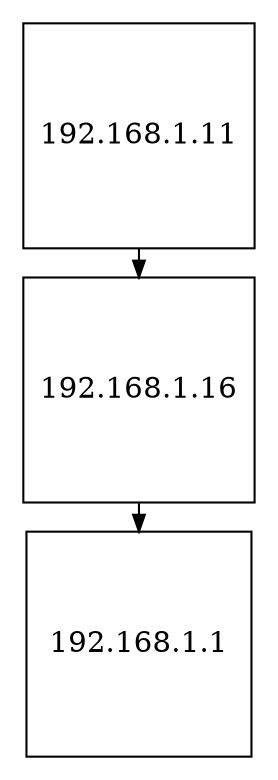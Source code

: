 digraph G {
 nodesep=0.3;
 ranksep=0.2;
    margin=0.1;
 node[shape=box width="1.5" height="1.5" fixed="true"];  edge [arrowsize=0.8];"192.168.1.11" ->"192.168.1.16" ->"192.168.1.1";}